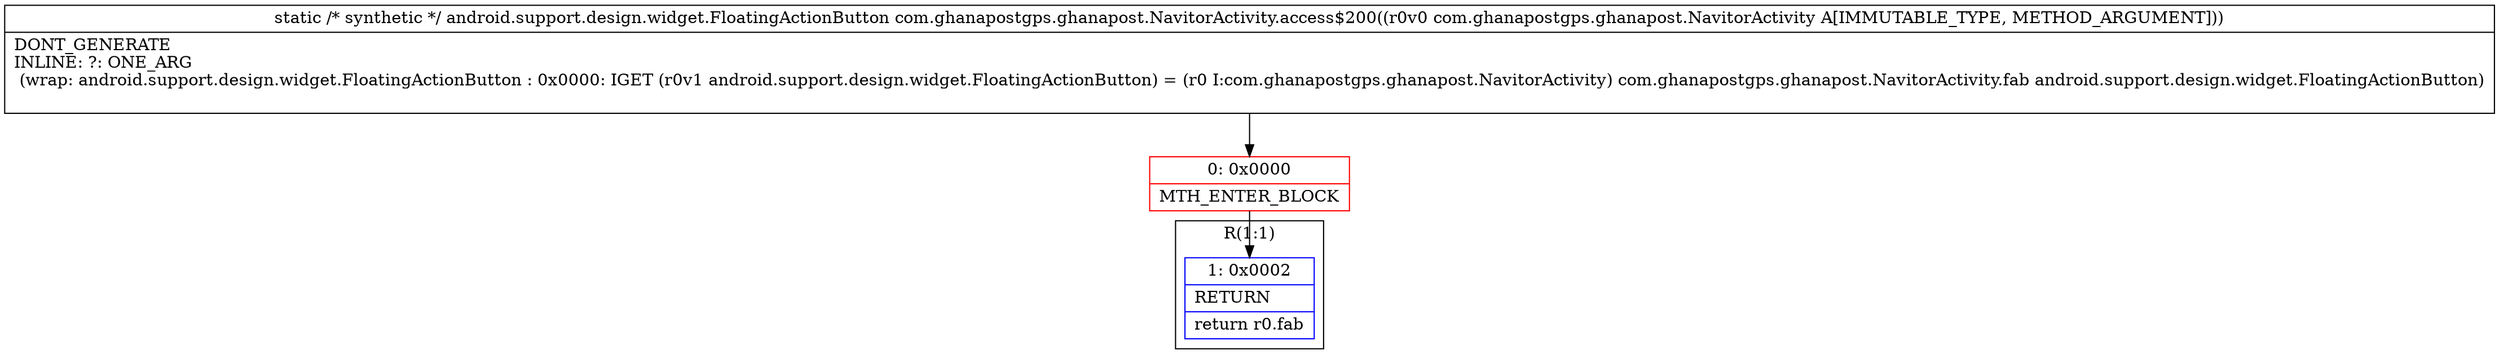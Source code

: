 digraph "CFG forcom.ghanapostgps.ghanapost.NavitorActivity.access$200(Lcom\/ghanapostgps\/ghanapost\/NavitorActivity;)Landroid\/support\/design\/widget\/FloatingActionButton;" {
subgraph cluster_Region_280899292 {
label = "R(1:1)";
node [shape=record,color=blue];
Node_1 [shape=record,label="{1\:\ 0x0002|RETURN\l|return r0.fab\l}"];
}
Node_0 [shape=record,color=red,label="{0\:\ 0x0000|MTH_ENTER_BLOCK\l}"];
MethodNode[shape=record,label="{static \/* synthetic *\/ android.support.design.widget.FloatingActionButton com.ghanapostgps.ghanapost.NavitorActivity.access$200((r0v0 com.ghanapostgps.ghanapost.NavitorActivity A[IMMUTABLE_TYPE, METHOD_ARGUMENT]))  | DONT_GENERATE\lINLINE: ?: ONE_ARG  \l  (wrap: android.support.design.widget.FloatingActionButton : 0x0000: IGET  (r0v1 android.support.design.widget.FloatingActionButton) = (r0 I:com.ghanapostgps.ghanapost.NavitorActivity) com.ghanapostgps.ghanapost.NavitorActivity.fab android.support.design.widget.FloatingActionButton)\l\l}"];
MethodNode -> Node_0;
Node_0 -> Node_1;
}

